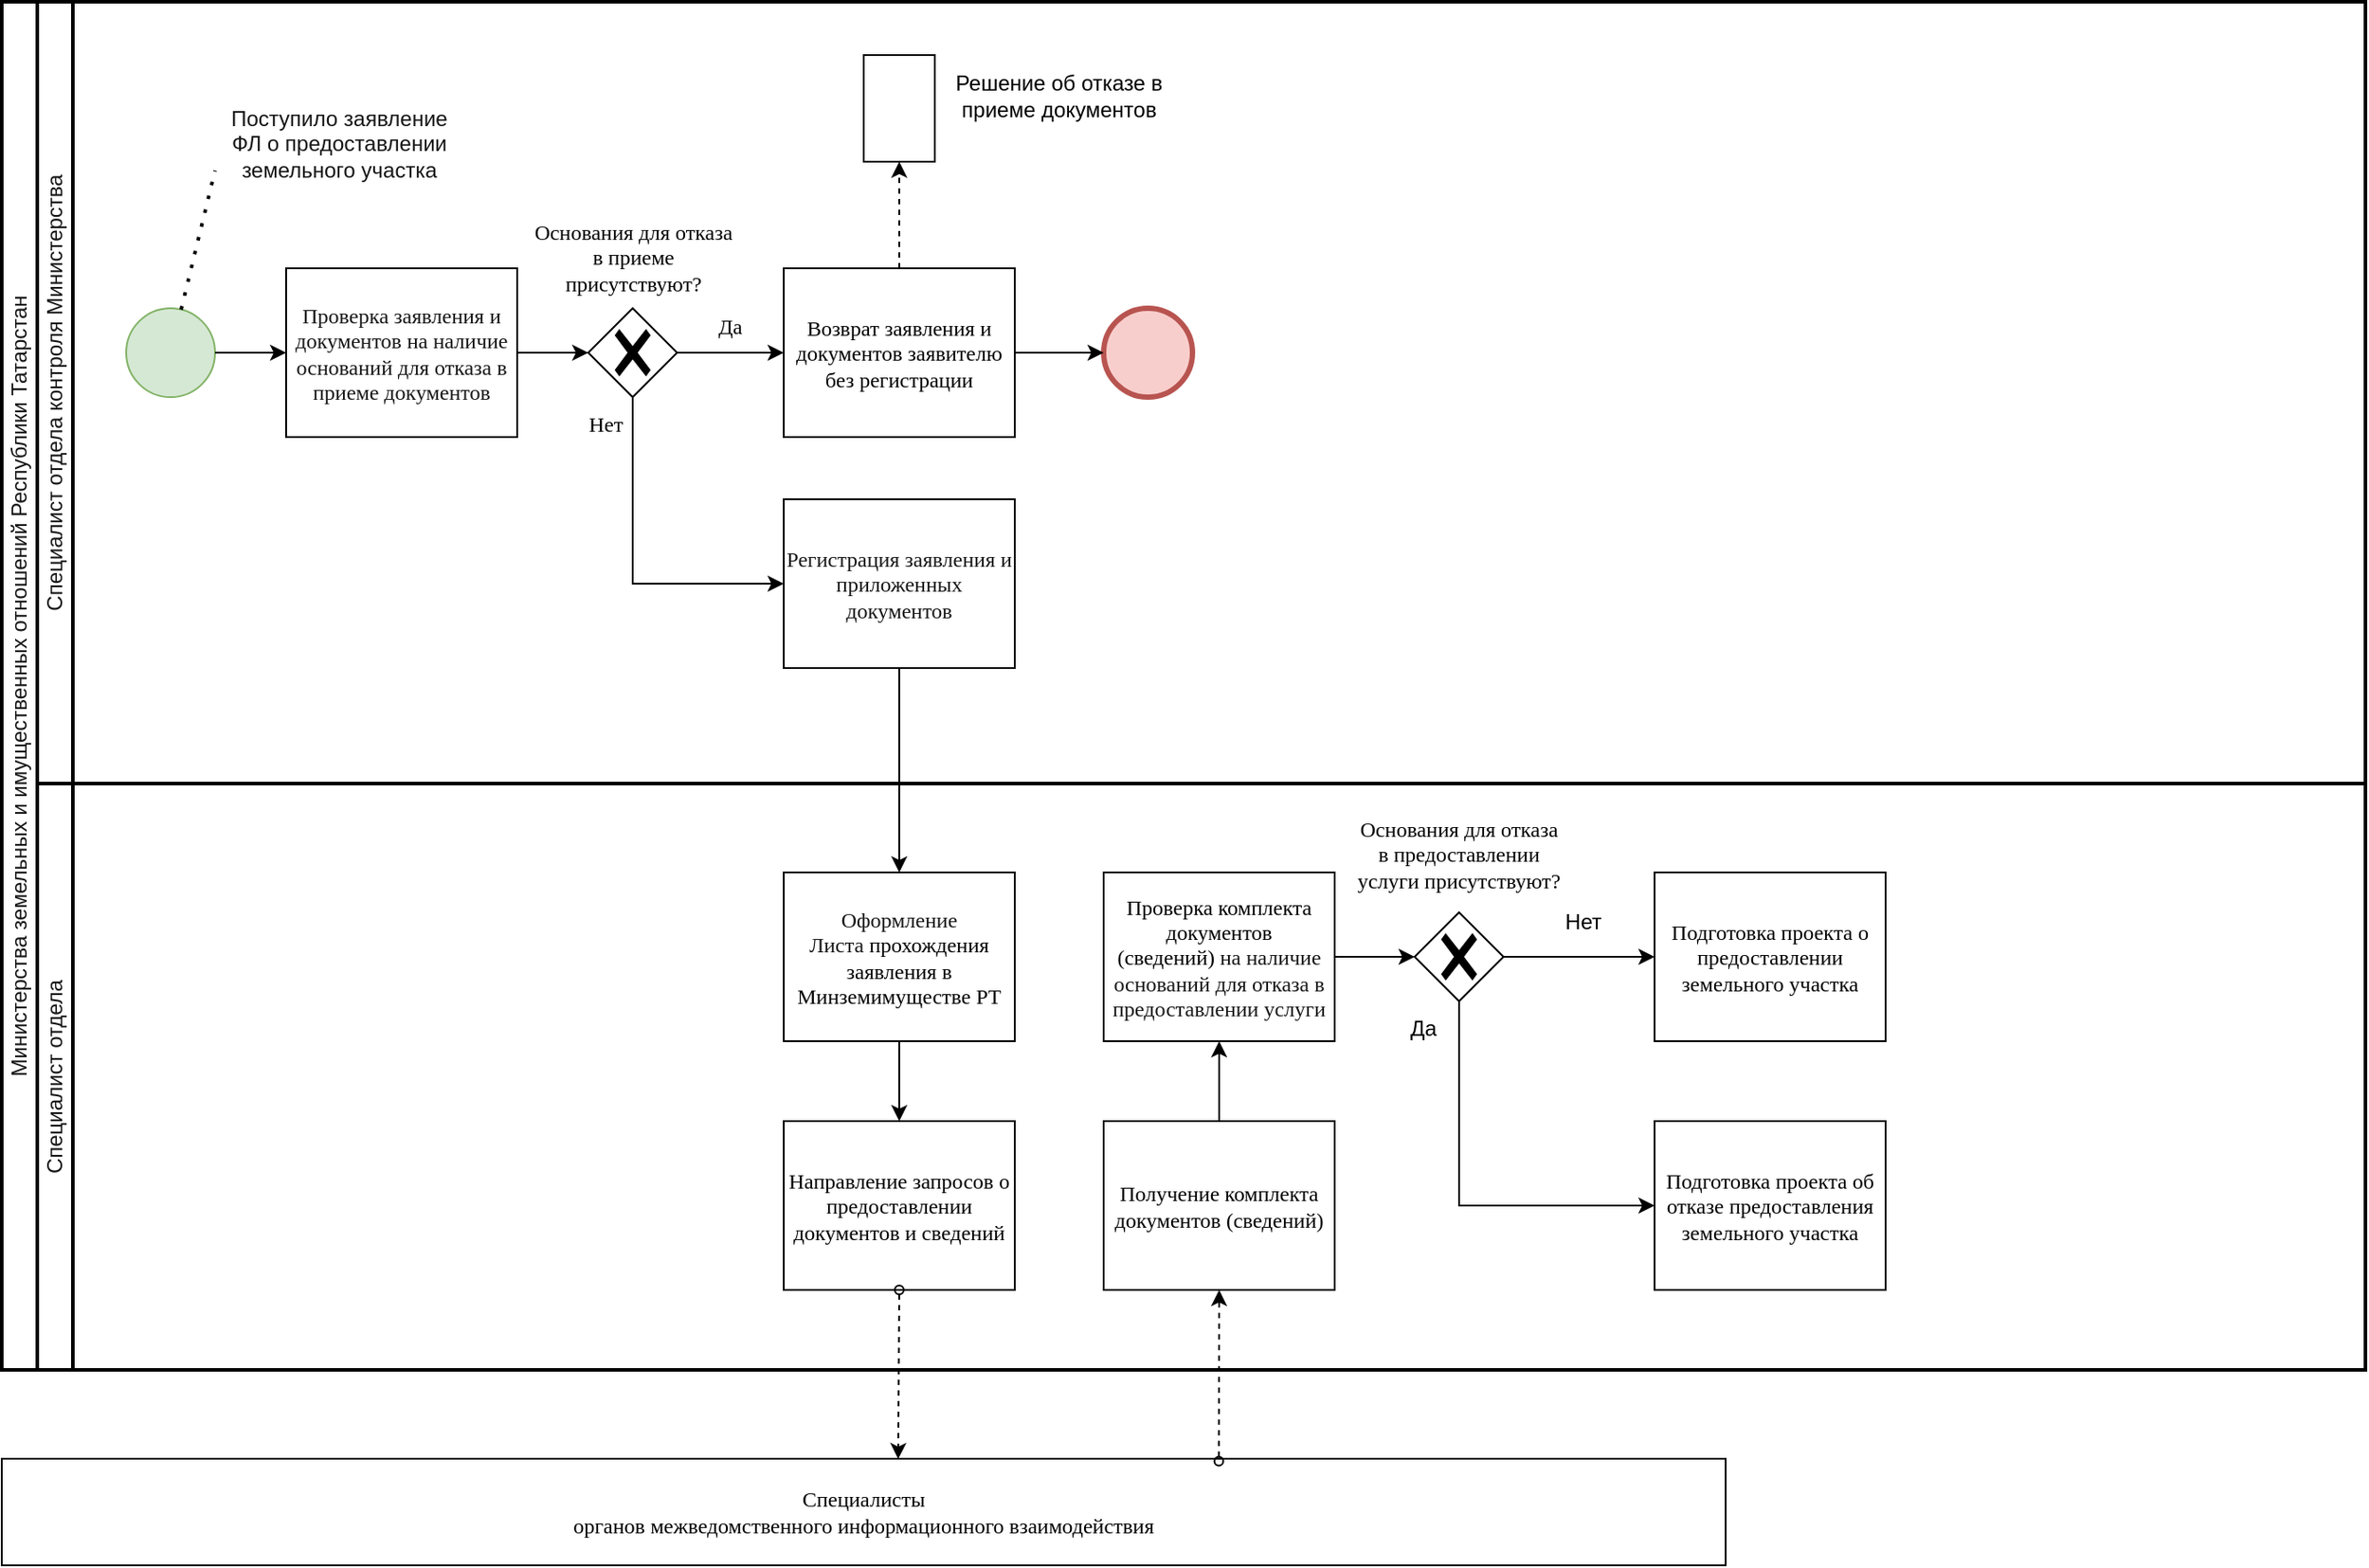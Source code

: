 <mxfile version="26.1.3">
  <diagram id="prtHgNgQTEPvFCAcTncT" name="Page-1">
    <mxGraphModel dx="794" dy="1890" grid="1" gridSize="10" guides="1" tooltips="1" connect="1" arrows="1" fold="1" page="1" pageScale="1" pageWidth="827" pageHeight="1169" math="0" shadow="0">
      <root>
        <mxCell id="0" />
        <mxCell id="1" parent="0" />
        <mxCell id="kLCtcZJA-MnO58HOizXd-3" value="&lt;span style=&quot;color: rgb(22, 22, 22); font-family: Arial, sans-serif; background-color: rgb(255, 255, 255);&quot;&gt;&lt;font&gt;Министерства земельных и имущественных отношений Республики Татарстан&lt;/font&gt;&lt;/span&gt;" style="swimlane;html=1;startSize=20;fontStyle=0;collapsible=0;horizontal=0;swimlaneLine=1;swimlaneFillColor=#ffffff;strokeWidth=2;whiteSpace=wrap;" parent="1" vertex="1">
          <mxGeometry x="50" y="-80" width="1330" height="770" as="geometry" />
        </mxCell>
        <mxCell id="kLCtcZJA-MnO58HOizXd-1" value="&lt;span style=&quot;color: rgb(22, 22, 22); font-family: Arial, sans-serif; background-color: rgb(255, 255, 255);&quot;&gt;&lt;font&gt;Специалист отдела контроля Министерства&lt;/font&gt;&lt;/span&gt;" style="swimlane;html=1;startSize=20;fontStyle=0;collapsible=0;horizontal=0;swimlaneLine=1;swimlaneFillColor=#ffffff;strokeWidth=2;whiteSpace=wrap;" parent="kLCtcZJA-MnO58HOizXd-3" vertex="1">
          <mxGeometry x="20" width="1310" height="440" as="geometry" />
        </mxCell>
        <mxCell id="kLCtcZJA-MnO58HOizXd-4" value="" style="points=[[0.145,0.145,0],[0.5,0,0],[0.855,0.145,0],[1,0.5,0],[0.855,0.855,0],[0.5,1,0],[0.145,0.855,0],[0,0.5,0]];shape=mxgraph.bpmn.event;html=1;verticalLabelPosition=bottom;labelBackgroundColor=#ffffff;verticalAlign=top;align=center;perimeter=ellipsePerimeter;outlineConnect=0;aspect=fixed;outline=standard;symbol=general;fillColor=#d5e8d4;strokeColor=#82b366;" parent="kLCtcZJA-MnO58HOizXd-1" vertex="1">
          <mxGeometry x="50" y="172.5" width="50" height="50" as="geometry" />
        </mxCell>
        <mxCell id="kLCtcZJA-MnO58HOizXd-7" value="&lt;span style=&quot;color: rgb(22, 22, 22); font-family: Arial, sans-serif; text-align: left; background-color: rgb(255, 255, 255);&quot;&gt;&lt;font&gt;Поступило заявление ФЛ о предоставлении земельного участка&lt;/font&gt;&lt;/span&gt;" style="text;html=1;align=center;verticalAlign=middle;whiteSpace=wrap;rounded=0;" parent="kLCtcZJA-MnO58HOizXd-1" vertex="1">
          <mxGeometry x="100" y="50" width="140" height="60" as="geometry" />
        </mxCell>
        <mxCell id="kLCtcZJA-MnO58HOizXd-8" value="" style="endArrow=none;dashed=1;html=1;dashPattern=1 3;strokeWidth=2;rounded=0;entryX=0;entryY=0.75;entryDx=0;entryDy=0;" parent="kLCtcZJA-MnO58HOizXd-1" source="kLCtcZJA-MnO58HOizXd-4" target="kLCtcZJA-MnO58HOizXd-7" edge="1">
          <mxGeometry width="50" height="50" relative="1" as="geometry">
            <mxPoint x="30" y="100" as="sourcePoint" />
            <mxPoint x="80" y="50" as="targetPoint" />
          </mxGeometry>
        </mxCell>
        <mxCell id="kLCtcZJA-MnO58HOizXd-14" style="edgeStyle=orthogonalEdgeStyle;rounded=0;orthogonalLoop=1;jettySize=auto;html=1;" parent="kLCtcZJA-MnO58HOizXd-1" source="kLCtcZJA-MnO58HOizXd-9" target="kLCtcZJA-MnO58HOizXd-13" edge="1">
          <mxGeometry relative="1" as="geometry" />
        </mxCell>
        <mxCell id="kLCtcZJA-MnO58HOizXd-9" value="&lt;span style=&quot;color: rgb(22, 22, 22); background-color: rgb(255, 255, 255);&quot;&gt;&lt;font face=&quot;Times New Roman&quot; style=&quot;&quot;&gt;Проверка заявления и документов на наличие оснований для отказа в приеме документов&lt;/font&gt;&lt;/span&gt;" style="points=[[0.25,0,0],[0.5,0,0],[0.75,0,0],[1,0.25,0],[1,0.5,0],[1,0.75,0],[0.75,1,0],[0.5,1,0],[0.25,1,0],[0,0.75,0],[0,0.5,0],[0,0.25,0]];shape=mxgraph.bpmn.task2;whiteSpace=wrap;rectStyle=rounded;size=10;html=1;container=1;expand=0;collapsible=0;taskMarker=abstract;" parent="kLCtcZJA-MnO58HOizXd-1" vertex="1">
          <mxGeometry x="140" y="150" width="130" height="95" as="geometry" />
        </mxCell>
        <mxCell id="kLCtcZJA-MnO58HOizXd-10" style="edgeStyle=orthogonalEdgeStyle;rounded=0;orthogonalLoop=1;jettySize=auto;html=1;entryX=0;entryY=0.5;entryDx=0;entryDy=0;entryPerimeter=0;" parent="kLCtcZJA-MnO58HOizXd-1" source="kLCtcZJA-MnO58HOizXd-4" target="kLCtcZJA-MnO58HOizXd-9" edge="1">
          <mxGeometry relative="1" as="geometry" />
        </mxCell>
        <mxCell id="kLCtcZJA-MnO58HOizXd-11" value="&lt;span style=&quot;color: rgb(22, 22, 22); background-color: rgb(255, 255, 255);&quot;&gt;&lt;font face=&quot;Times New Roman&quot; style=&quot;&quot;&gt;Регистрация заявления и приложенных документов&lt;/font&gt;&lt;/span&gt;" style="points=[[0.25,0,0],[0.5,0,0],[0.75,0,0],[1,0.25,0],[1,0.5,0],[1,0.75,0],[0.75,1,0],[0.5,1,0],[0.25,1,0],[0,0.75,0],[0,0.5,0],[0,0.25,0]];shape=mxgraph.bpmn.task2;whiteSpace=wrap;rectStyle=rounded;size=10;html=1;container=1;expand=0;collapsible=0;taskMarker=abstract;" parent="kLCtcZJA-MnO58HOizXd-1" vertex="1">
          <mxGeometry x="420" y="280" width="130" height="95" as="geometry" />
        </mxCell>
        <mxCell id="kLCtcZJA-MnO58HOizXd-13" value="" style="points=[[0.25,0.25,0],[0.5,0,0],[0.75,0.25,0],[1,0.5,0],[0.75,0.75,0],[0.5,1,0],[0.25,0.75,0],[0,0.5,0]];shape=mxgraph.bpmn.gateway2;html=1;verticalLabelPosition=bottom;labelBackgroundColor=#ffffff;verticalAlign=top;align=center;perimeter=rhombusPerimeter;outlineConnect=0;outline=none;symbol=none;gwType=exclusive;" parent="kLCtcZJA-MnO58HOizXd-1" vertex="1">
          <mxGeometry x="310" y="172.5" width="50" height="50" as="geometry" />
        </mxCell>
        <mxCell id="kLCtcZJA-MnO58HOizXd-15" value="&lt;font face=&quot;Times New Roman&quot;&gt;Основания для отказа в приеме присутствуют?&lt;/font&gt;" style="text;html=1;align=center;verticalAlign=middle;whiteSpace=wrap;rounded=0;" parent="kLCtcZJA-MnO58HOizXd-1" vertex="1">
          <mxGeometry x="277.5" y="120" width="115" height="47.5" as="geometry" />
        </mxCell>
        <mxCell id="kLCtcZJA-MnO58HOizXd-17" value="&lt;font face=&quot;Times New Roman&quot;&gt;Нет&lt;/font&gt;" style="text;html=1;align=center;verticalAlign=middle;whiteSpace=wrap;rounded=0;rotation=0;" parent="kLCtcZJA-MnO58HOizXd-1" vertex="1">
          <mxGeometry x="290" y="222.5" width="60" height="30" as="geometry" />
        </mxCell>
        <mxCell id="kLCtcZJA-MnO58HOizXd-20" value="&lt;font face=&quot;Times New Roman&quot;&gt;Да&lt;/font&gt;" style="text;html=1;align=center;verticalAlign=middle;whiteSpace=wrap;rounded=0;" parent="kLCtcZJA-MnO58HOizXd-1" vertex="1">
          <mxGeometry x="360" y="167.5" width="60" height="30" as="geometry" />
        </mxCell>
        <mxCell id="kLCtcZJA-MnO58HOizXd-21" value="&lt;span style=&quot;line-height: 107%;&quot;&gt;&lt;font face=&quot;Times New Roman&quot;&gt;Возврат заявления и документов заявителю без регистрации&lt;/font&gt;&lt;/span&gt;" style="points=[[0.25,0,0],[0.5,0,0],[0.75,0,0],[1,0.25,0],[1,0.5,0],[1,0.75,0],[0.75,1,0],[0.5,1,0],[0.25,1,0],[0,0.75,0],[0,0.5,0],[0,0.25,0]];shape=mxgraph.bpmn.task2;whiteSpace=wrap;rectStyle=rounded;size=10;html=1;container=1;expand=0;collapsible=0;taskMarker=abstract;" parent="kLCtcZJA-MnO58HOizXd-1" vertex="1">
          <mxGeometry x="420" y="150" width="130" height="95" as="geometry" />
        </mxCell>
        <mxCell id="kLCtcZJA-MnO58HOizXd-23" style="edgeStyle=orthogonalEdgeStyle;rounded=0;orthogonalLoop=1;jettySize=auto;html=1;entryX=0;entryY=0.5;entryDx=0;entryDy=0;entryPerimeter=0;" parent="kLCtcZJA-MnO58HOizXd-1" source="kLCtcZJA-MnO58HOizXd-13" target="kLCtcZJA-MnO58HOizXd-21" edge="1">
          <mxGeometry relative="1" as="geometry" />
        </mxCell>
        <mxCell id="kLCtcZJA-MnO58HOizXd-24" style="edgeStyle=orthogonalEdgeStyle;rounded=0;orthogonalLoop=1;jettySize=auto;html=1;entryX=0;entryY=0.5;entryDx=0;entryDy=0;entryPerimeter=0;" parent="kLCtcZJA-MnO58HOizXd-1" source="kLCtcZJA-MnO58HOizXd-13" target="kLCtcZJA-MnO58HOizXd-11" edge="1">
          <mxGeometry relative="1" as="geometry">
            <Array as="points">
              <mxPoint x="335" y="328" />
            </Array>
          </mxGeometry>
        </mxCell>
        <mxCell id="kLCtcZJA-MnO58HOizXd-25" value="" style="points=[[0.145,0.145,0],[0.5,0,0],[0.855,0.145,0],[1,0.5,0],[0.855,0.855,0],[0.5,1,0],[0.145,0.855,0],[0,0.5,0]];shape=mxgraph.bpmn.event;html=1;verticalLabelPosition=bottom;labelBackgroundColor=#ffffff;verticalAlign=top;align=center;perimeter=ellipsePerimeter;outlineConnect=0;aspect=fixed;outline=end;symbol=terminate2;fillColor=#f8cecc;strokeColor=#b85450;" parent="kLCtcZJA-MnO58HOizXd-1" vertex="1">
          <mxGeometry x="600" y="172.5" width="50" height="50" as="geometry" />
        </mxCell>
        <mxCell id="kLCtcZJA-MnO58HOizXd-26" style="edgeStyle=orthogonalEdgeStyle;rounded=0;orthogonalLoop=1;jettySize=auto;html=1;entryX=0;entryY=0.5;entryDx=0;entryDy=0;entryPerimeter=0;" parent="kLCtcZJA-MnO58HOizXd-1" source="kLCtcZJA-MnO58HOizXd-21" target="kLCtcZJA-MnO58HOizXd-25" edge="1">
          <mxGeometry relative="1" as="geometry" />
        </mxCell>
        <mxCell id="kLCtcZJA-MnO58HOizXd-27" value="" style="shape=mxgraph.bpmn.data2;labelPosition=center;verticalLabelPosition=bottom;align=center;verticalAlign=top;size=15;html=1;" parent="kLCtcZJA-MnO58HOizXd-1" vertex="1">
          <mxGeometry x="465" y="30" width="40" height="60" as="geometry" />
        </mxCell>
        <mxCell id="kLCtcZJA-MnO58HOizXd-28" style="edgeStyle=orthogonalEdgeStyle;rounded=0;orthogonalLoop=1;jettySize=auto;html=1;entryX=0.5;entryY=1;entryDx=0;entryDy=0;entryPerimeter=0;dashed=1;" parent="kLCtcZJA-MnO58HOizXd-1" source="kLCtcZJA-MnO58HOizXd-21" target="kLCtcZJA-MnO58HOizXd-27" edge="1">
          <mxGeometry relative="1" as="geometry" />
        </mxCell>
        <mxCell id="kLCtcZJA-MnO58HOizXd-29" value="&lt;span style=&quot;line-height: 107%; font-family: Calibri, sans-serif;&quot;&gt;&lt;font&gt;Решение об отказе в приеме документов&lt;/font&gt;&lt;/span&gt;" style="text;html=1;align=center;verticalAlign=middle;whiteSpace=wrap;rounded=0;" parent="kLCtcZJA-MnO58HOizXd-1" vertex="1">
          <mxGeometry x="505" y="30" width="140" height="45" as="geometry" />
        </mxCell>
        <mxCell id="kLCtcZJA-MnO58HOizXd-2" value="&lt;span style=&quot;color: rgb(22, 22, 22); font-family: Arial, sans-serif; background-color: rgb(255, 255, 255);&quot;&gt;&lt;font&gt;Специалист отдела&lt;/font&gt;&lt;/span&gt;" style="swimlane;html=1;startSize=20;fontStyle=0;collapsible=0;horizontal=0;swimlaneLine=1;swimlaneFillColor=#ffffff;strokeWidth=2;whiteSpace=wrap;" parent="kLCtcZJA-MnO58HOizXd-3" vertex="1">
          <mxGeometry x="20" y="440" width="1310" height="330" as="geometry" />
        </mxCell>
        <mxCell id="kLCtcZJA-MnO58HOizXd-31" value="&lt;font face=&quot;Times New Roman&quot;&gt;&lt;span style=&quot;background-color: rgb(255, 255, 255);&quot;&gt;&lt;font style=&quot;&quot; color=&quot;#161616&quot;&gt;Оформление Листа&amp;nbsp;&lt;/font&gt;&lt;/span&gt;&lt;span style=&quot;line-height: 107%;&quot;&gt;прохождения заявления в Минземимуществе РТ&lt;/span&gt;&lt;/font&gt;" style="points=[[0.25,0,0],[0.5,0,0],[0.75,0,0],[1,0.25,0],[1,0.5,0],[1,0.75,0],[0.75,1,0],[0.5,1,0],[0.25,1,0],[0,0.75,0],[0,0.5,0],[0,0.25,0]];shape=mxgraph.bpmn.task2;whiteSpace=wrap;rectStyle=rounded;size=10;html=1;container=1;expand=0;collapsible=0;taskMarker=abstract;" parent="kLCtcZJA-MnO58HOizXd-2" vertex="1">
          <mxGeometry x="420" y="50" width="130" height="95" as="geometry" />
        </mxCell>
        <mxCell id="kLCtcZJA-MnO58HOizXd-33" value="&lt;span style=&quot;line-height: 107%;&quot;&gt;&lt;font face=&quot;Times New Roman&quot;&gt;Направление запросов о предоставлении документов и сведений&lt;/font&gt;&lt;/span&gt;" style="points=[[0.25,0,0],[0.5,0,0],[0.75,0,0],[1,0.25,0],[1,0.5,0],[1,0.75,0],[0.75,1,0],[0.5,1,0],[0.25,1,0],[0,0.75,0],[0,0.5,0],[0,0.25,0]];shape=mxgraph.bpmn.task2;whiteSpace=wrap;rectStyle=rounded;size=10;html=1;container=1;expand=0;collapsible=0;taskMarker=abstract;" parent="kLCtcZJA-MnO58HOizXd-2" vertex="1">
          <mxGeometry x="420" y="190" width="130" height="95" as="geometry" />
        </mxCell>
        <mxCell id="kLCtcZJA-MnO58HOizXd-34" style="edgeStyle=orthogonalEdgeStyle;rounded=0;orthogonalLoop=1;jettySize=auto;html=1;entryX=0.5;entryY=0;entryDx=0;entryDy=0;entryPerimeter=0;" parent="kLCtcZJA-MnO58HOizXd-2" source="kLCtcZJA-MnO58HOizXd-31" target="kLCtcZJA-MnO58HOizXd-33" edge="1">
          <mxGeometry relative="1" as="geometry" />
        </mxCell>
        <mxCell id="kLCtcZJA-MnO58HOizXd-39" value="&lt;span style=&quot;line-height: 107%;&quot;&gt;&lt;font face=&quot;Times New Roman&quot;&gt;Получение комплекта документов (сведений)&lt;/font&gt;&lt;/span&gt;" style="points=[[0.25,0,0],[0.5,0,0],[0.75,0,0],[1,0.25,0],[1,0.5,0],[1,0.75,0],[0.75,1,0],[0.5,1,0],[0.25,1,0],[0,0.75,0],[0,0.5,0],[0,0.25,0]];shape=mxgraph.bpmn.task2;whiteSpace=wrap;rectStyle=rounded;size=10;html=1;container=1;expand=0;collapsible=0;taskMarker=abstract;" parent="kLCtcZJA-MnO58HOizXd-2" vertex="1">
          <mxGeometry x="600" y="190" width="130" height="95" as="geometry" />
        </mxCell>
        <mxCell id="kLCtcZJA-MnO58HOizXd-43" value="&lt;span style=&quot;line-height: 107%;&quot;&gt;&lt;font face=&quot;Times New Roman&quot;&gt;Проверка комплекта документов (сведений)&amp;nbsp;&lt;/font&gt;&lt;/span&gt;&lt;span style=&quot;color: rgb(22, 22, 22); font-family: &amp;quot;Times New Roman&amp;quot;; background-color: rgb(255, 255, 255);&quot;&gt;на наличие оснований для отказа в предоставлении услуги&lt;/span&gt;" style="points=[[0.25,0,0],[0.5,0,0],[0.75,0,0],[1,0.25,0],[1,0.5,0],[1,0.75,0],[0.75,1,0],[0.5,1,0],[0.25,1,0],[0,0.75,0],[0,0.5,0],[0,0.25,0]];shape=mxgraph.bpmn.task2;whiteSpace=wrap;rectStyle=rounded;size=10;html=1;container=1;expand=0;collapsible=0;taskMarker=abstract;" parent="kLCtcZJA-MnO58HOizXd-2" vertex="1">
          <mxGeometry x="600" y="50" width="130" height="95" as="geometry" />
        </mxCell>
        <mxCell id="kLCtcZJA-MnO58HOizXd-44" style="edgeStyle=orthogonalEdgeStyle;rounded=0;orthogonalLoop=1;jettySize=auto;html=1;entryX=0.5;entryY=1;entryDx=0;entryDy=0;entryPerimeter=0;" parent="kLCtcZJA-MnO58HOizXd-2" source="kLCtcZJA-MnO58HOizXd-39" target="kLCtcZJA-MnO58HOizXd-43" edge="1">
          <mxGeometry relative="1" as="geometry" />
        </mxCell>
        <mxCell id="j_5O-uv8FhCoR-RIhAOP-11" value="" style="points=[[0.25,0.25,0],[0.5,0,0],[0.75,0.25,0],[1,0.5,0],[0.75,0.75,0],[0.5,1,0],[0.25,0.75,0],[0,0.5,0]];shape=mxgraph.bpmn.gateway2;html=1;verticalLabelPosition=bottom;labelBackgroundColor=#ffffff;verticalAlign=top;align=center;perimeter=rhombusPerimeter;outlineConnect=0;outline=none;symbol=none;gwType=exclusive;" vertex="1" parent="kLCtcZJA-MnO58HOizXd-2">
          <mxGeometry x="775" y="72.5" width="50" height="50" as="geometry" />
        </mxCell>
        <mxCell id="j_5O-uv8FhCoR-RIhAOP-12" style="edgeStyle=orthogonalEdgeStyle;rounded=0;orthogonalLoop=1;jettySize=auto;html=1;entryX=0;entryY=0.5;entryDx=0;entryDy=0;entryPerimeter=0;" edge="1" parent="kLCtcZJA-MnO58HOizXd-2" source="kLCtcZJA-MnO58HOizXd-43" target="j_5O-uv8FhCoR-RIhAOP-11">
          <mxGeometry relative="1" as="geometry" />
        </mxCell>
        <mxCell id="j_5O-uv8FhCoR-RIhAOP-8" value="&lt;span style=&quot;line-height: 107%;&quot;&gt;&lt;font face=&quot;Times New Roman&quot;&gt;Основания для отказа&lt;br&gt;в предоставлении услуги присутствуют?&lt;/font&gt;&lt;/span&gt;" style="text;html=1;align=center;verticalAlign=middle;whiteSpace=wrap;rounded=0;" vertex="1" parent="kLCtcZJA-MnO58HOizXd-2">
          <mxGeometry x="740" y="7.5" width="120" height="65" as="geometry" />
        </mxCell>
        <mxCell id="j_5O-uv8FhCoR-RIhAOP-13" value="&lt;span style=&quot;line-height: 107%;&quot;&gt;&lt;font face=&quot;Times New Roman&quot;&gt;Подготовка проекта о предоставлении земельного участка&lt;/font&gt;&lt;/span&gt;" style="points=[[0.25,0,0],[0.5,0,0],[0.75,0,0],[1,0.25,0],[1,0.5,0],[1,0.75,0],[0.75,1,0],[0.5,1,0],[0.25,1,0],[0,0.75,0],[0,0.5,0],[0,0.25,0]];shape=mxgraph.bpmn.task2;whiteSpace=wrap;rectStyle=rounded;size=10;html=1;container=1;expand=0;collapsible=0;taskMarker=abstract;" vertex="1" parent="kLCtcZJA-MnO58HOizXd-2">
          <mxGeometry x="910" y="50" width="130" height="95" as="geometry" />
        </mxCell>
        <mxCell id="j_5O-uv8FhCoR-RIhAOP-15" value="Нет" style="text;html=1;align=center;verticalAlign=middle;whiteSpace=wrap;rounded=0;" vertex="1" parent="kLCtcZJA-MnO58HOizXd-2">
          <mxGeometry x="840" y="62.5" width="60" height="30" as="geometry" />
        </mxCell>
        <mxCell id="j_5O-uv8FhCoR-RIhAOP-17" style="edgeStyle=orthogonalEdgeStyle;rounded=0;orthogonalLoop=1;jettySize=auto;html=1;entryX=0;entryY=0.5;entryDx=0;entryDy=0;entryPerimeter=0;" edge="1" parent="kLCtcZJA-MnO58HOizXd-2" source="j_5O-uv8FhCoR-RIhAOP-11" target="j_5O-uv8FhCoR-RIhAOP-13">
          <mxGeometry relative="1" as="geometry" />
        </mxCell>
        <mxCell id="j_5O-uv8FhCoR-RIhAOP-18" value="Да" style="text;html=1;align=center;verticalAlign=middle;whiteSpace=wrap;rounded=0;" vertex="1" parent="kLCtcZJA-MnO58HOizXd-2">
          <mxGeometry x="750" y="122.5" width="60" height="30" as="geometry" />
        </mxCell>
        <mxCell id="j_5O-uv8FhCoR-RIhAOP-19" value="&lt;span style=&quot;font-family: &amp;quot;Times New Roman&amp;quot;;&quot;&gt;Подготовка проекта об отказе предоставления земельного участка&lt;/span&gt;" style="points=[[0.25,0,0],[0.5,0,0],[0.75,0,0],[1,0.25,0],[1,0.5,0],[1,0.75,0],[0.75,1,0],[0.5,1,0],[0.25,1,0],[0,0.75,0],[0,0.5,0],[0,0.25,0]];shape=mxgraph.bpmn.task2;whiteSpace=wrap;rectStyle=rounded;size=10;html=1;container=1;expand=0;collapsible=0;taskMarker=abstract;" vertex="1" parent="kLCtcZJA-MnO58HOizXd-2">
          <mxGeometry x="910" y="190" width="130" height="95" as="geometry" />
        </mxCell>
        <mxCell id="j_5O-uv8FhCoR-RIhAOP-20" style="edgeStyle=orthogonalEdgeStyle;rounded=0;orthogonalLoop=1;jettySize=auto;html=1;entryX=0;entryY=0.5;entryDx=0;entryDy=0;entryPerimeter=0;" edge="1" parent="kLCtcZJA-MnO58HOizXd-2" source="j_5O-uv8FhCoR-RIhAOP-11" target="j_5O-uv8FhCoR-RIhAOP-19">
          <mxGeometry relative="1" as="geometry">
            <Array as="points">
              <mxPoint x="800" y="238" />
            </Array>
          </mxGeometry>
        </mxCell>
        <mxCell id="kLCtcZJA-MnO58HOizXd-32" style="edgeStyle=orthogonalEdgeStyle;rounded=0;orthogonalLoop=1;jettySize=auto;html=1;" parent="kLCtcZJA-MnO58HOizXd-3" source="kLCtcZJA-MnO58HOizXd-11" target="kLCtcZJA-MnO58HOizXd-31" edge="1">
          <mxGeometry relative="1" as="geometry" />
        </mxCell>
        <mxCell id="kLCtcZJA-MnO58HOizXd-36" value="&lt;span style=&quot;line-height: 107%;&quot;&gt;&lt;font face=&quot;Times New Roman&quot;&gt;Специалисты&lt;br/&gt;органов межведомственного информационного взаимодействия&lt;/font&gt;&lt;/span&gt;" style="rounded=0;whiteSpace=wrap;html=1;" parent="1" vertex="1">
          <mxGeometry x="50" y="740" width="970" height="60" as="geometry" />
        </mxCell>
        <mxCell id="kLCtcZJA-MnO58HOizXd-38" style="rounded=0;orthogonalLoop=1;jettySize=auto;html=1;entryX=0.52;entryY=0.003;entryDx=0;entryDy=0;entryPerimeter=0;dashed=1;startArrow=oval;startFill=0;startSize=5;exitX=0.5;exitY=1;exitDx=0;exitDy=0;exitPerimeter=0;" parent="1" source="kLCtcZJA-MnO58HOizXd-33" target="kLCtcZJA-MnO58HOizXd-36" edge="1">
          <mxGeometry relative="1" as="geometry" />
        </mxCell>
        <mxCell id="kLCtcZJA-MnO58HOizXd-40" style="rounded=0;orthogonalLoop=1;jettySize=auto;html=1;entryX=0.5;entryY=1;entryDx=0;entryDy=0;entryPerimeter=0;dashed=1;startArrow=oval;startFill=0;startSize=5;exitX=0.706;exitY=0.023;exitDx=0;exitDy=0;exitPerimeter=0;" parent="1" source="kLCtcZJA-MnO58HOizXd-36" target="kLCtcZJA-MnO58HOizXd-39" edge="1">
          <mxGeometry relative="1" as="geometry">
            <mxPoint x="565" y="655" as="sourcePoint" />
            <mxPoint x="564" y="750" as="targetPoint" />
          </mxGeometry>
        </mxCell>
      </root>
    </mxGraphModel>
  </diagram>
</mxfile>

